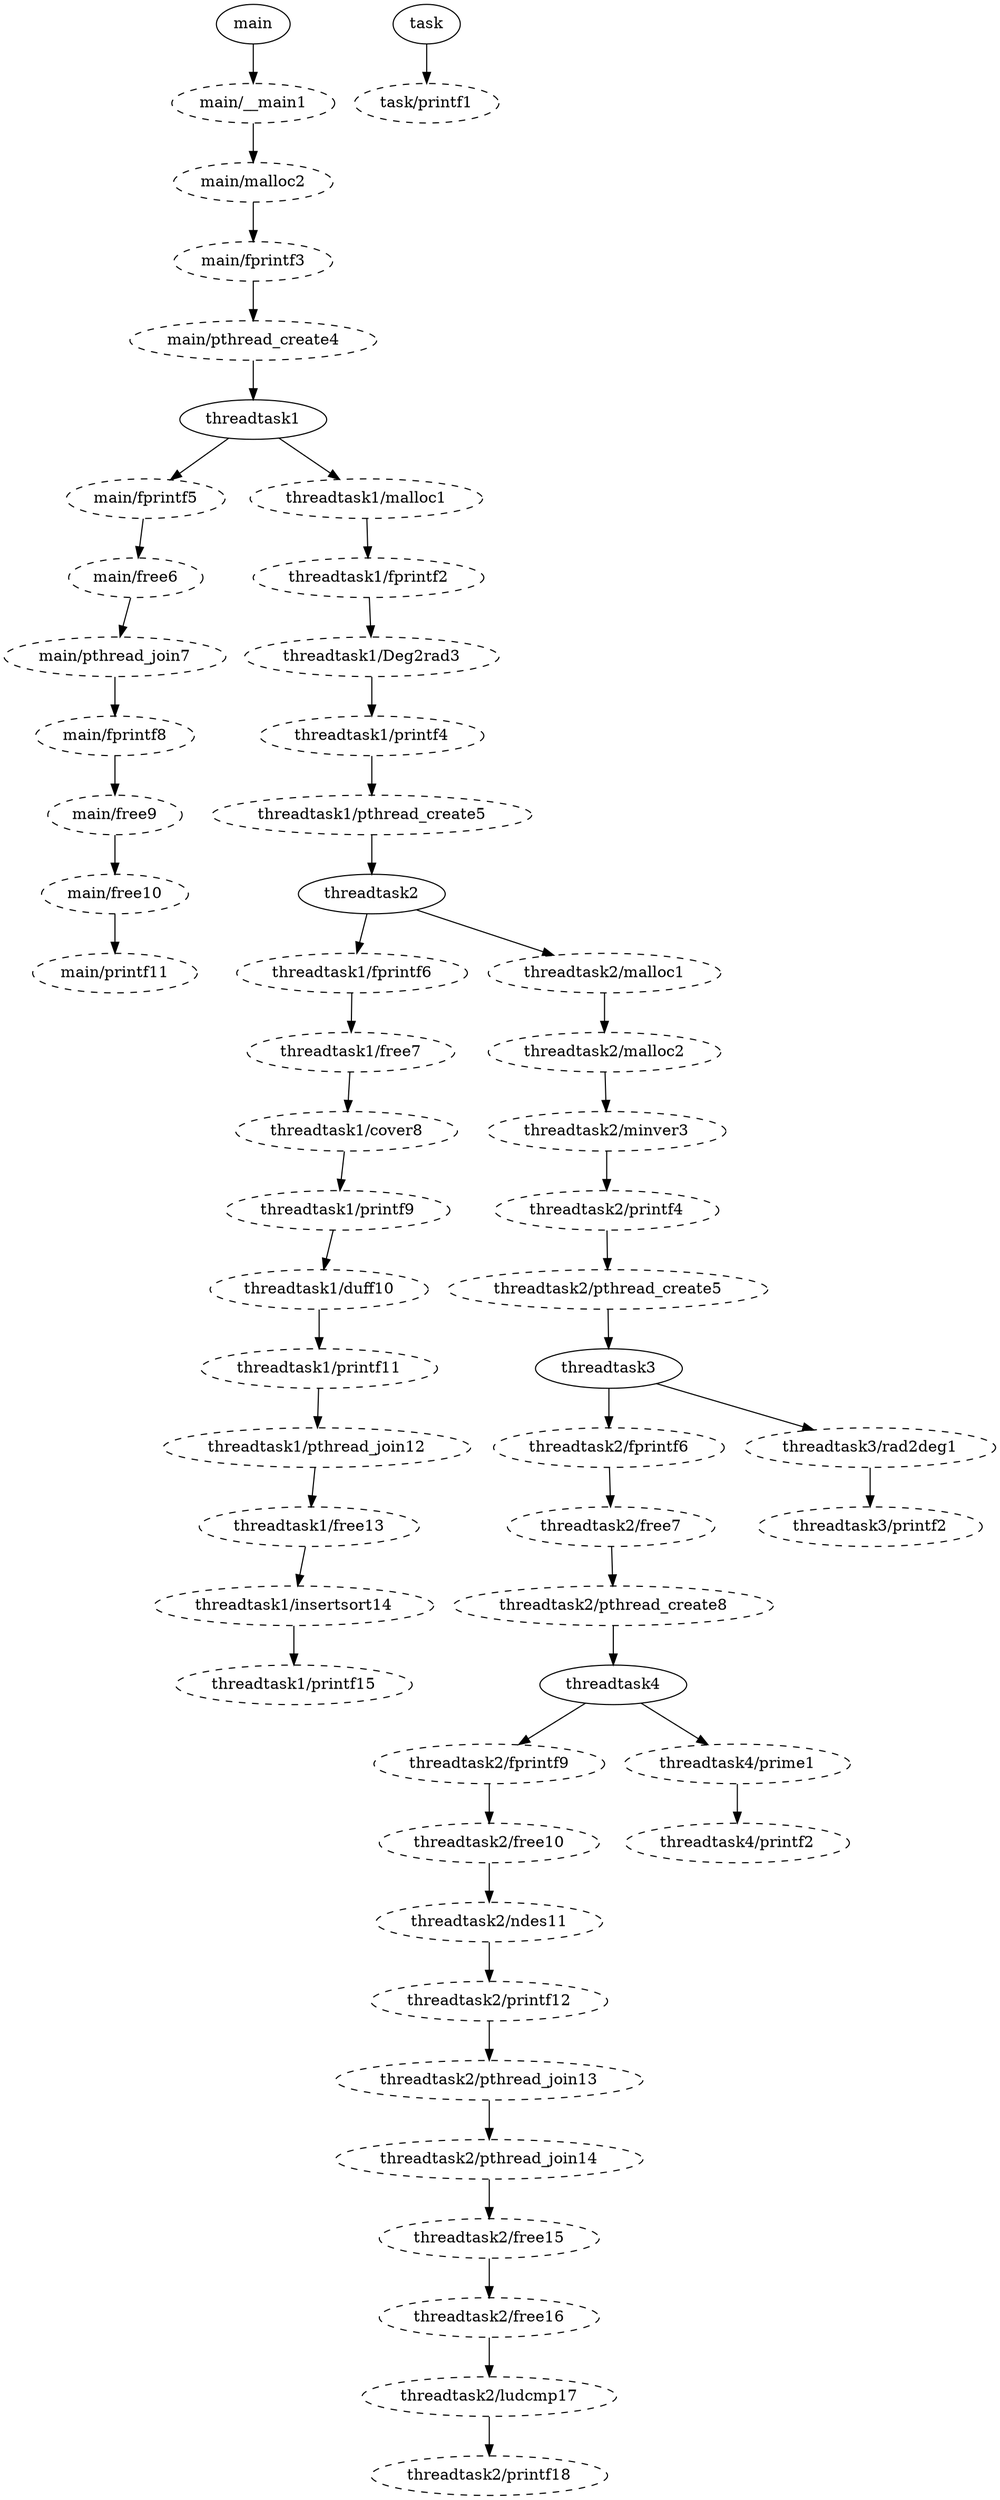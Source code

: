 strict digraph callgraph {
"main" -> "main/__main1";
"main/__main1" [style=dashed]
"main/__main1" -> "main/malloc2";
"main/malloc2" [style=dashed]
"main/malloc2" -> "main/fprintf3";
"main/fprintf3" [style=dashed]
"main/fprintf3" -> "main/pthread_create4";
"main/pthread_create4" [style=dashed]
"main/pthread_create4" -> "threadtask1";
"threadtask1" -> "main/fprintf5";
"main/fprintf5" [style=dashed]
"main/fprintf5" -> "main/free6";
"main/free6" [style=dashed]
"main/free6" -> "main/pthread_join7";
"main/pthread_join7" [style=dashed]
"main/pthread_join7" -> "main/fprintf8";
"main/fprintf8" [style=dashed]
"main/fprintf8" -> "main/free9";
"main/free9" [style=dashed]
"main/free9" -> "main/free10";
"main/free10" [style=dashed]
"main/free10" -> "main/printf11";
"main/printf11" [style=dashed]
"task" -> "task/printf1";
"task/printf1" [style=dashed]
"threadtask1" -> "threadtask1/malloc1";
"threadtask1/malloc1" [style=dashed]
"threadtask1/malloc1" -> "threadtask1/fprintf2";
"threadtask1/fprintf2" [style=dashed]
"threadtask1/fprintf2" -> "threadtask1/Deg2rad3";
"threadtask1/Deg2rad3" [style=dashed]
"threadtask1/Deg2rad3" -> "threadtask1/printf4";
"threadtask1/printf4" [style=dashed]
"threadtask1/printf4" -> "threadtask1/pthread_create5";
"threadtask1/pthread_create5" [style=dashed]
"threadtask1/pthread_create5" -> "threadtask2";
"threadtask2" -> "threadtask1/fprintf6";
"threadtask1/fprintf6" [style=dashed]
"threadtask1/fprintf6" -> "threadtask1/free7";
"threadtask1/free7" [style=dashed]
"threadtask1/free7" -> "threadtask1/cover8";
"threadtask1/cover8" [style=dashed]
"threadtask1/cover8" -> "threadtask1/printf9";
"threadtask1/printf9" [style=dashed]
"threadtask1/printf9" -> "threadtask1/duff10";
"threadtask1/duff10" [style=dashed]
"threadtask1/duff10" -> "threadtask1/printf11";
"threadtask1/printf11" [style=dashed]
"threadtask1/printf11" -> "threadtask1/pthread_join12";
"threadtask1/pthread_join12" [style=dashed]
"threadtask1/pthread_join12" -> "threadtask1/free13";
"threadtask1/free13" [style=dashed]
"threadtask1/free13" -> "threadtask1/insertsort14";
"threadtask1/insertsort14" [style=dashed]
"threadtask1/insertsort14" -> "threadtask1/printf15";
"threadtask1/printf15" [style=dashed]
"threadtask2" -> "threadtask2/malloc1";
"threadtask2/malloc1" [style=dashed]
"threadtask2/malloc1" -> "threadtask2/malloc2";
"threadtask2/malloc2" [style=dashed]
"threadtask2/malloc2" -> "threadtask2/minver3";
"threadtask2/minver3" [style=dashed]
"threadtask2/minver3" -> "threadtask2/printf4";
"threadtask2/printf4" [style=dashed]
"threadtask2/printf4" -> "threadtask2/pthread_create5";
"threadtask2/pthread_create5" [style=dashed]
"threadtask2/pthread_create5" -> "threadtask3";
"threadtask3" -> "threadtask2/fprintf6";
"threadtask2/fprintf6" [style=dashed]
"threadtask2/fprintf6" -> "threadtask2/free7";
"threadtask2/free7" [style=dashed]
"threadtask2/free7" -> "threadtask2/pthread_create8";
"threadtask2/pthread_create8" [style=dashed]
"threadtask2/pthread_create8" -> "threadtask4";
"threadtask4" -> "threadtask2/fprintf9";
"threadtask2/fprintf9" [style=dashed]
"threadtask2/fprintf9" -> "threadtask2/free10";
"threadtask2/free10" [style=dashed]
"threadtask2/free10" -> "threadtask2/ndes11";
"threadtask2/ndes11" [style=dashed]
"threadtask2/ndes11" -> "threadtask2/printf12";
"threadtask2/printf12" [style=dashed]
"threadtask2/printf12" -> "threadtask2/pthread_join13";
"threadtask2/pthread_join13" [style=dashed]
"threadtask2/pthread_join13" -> "threadtask2/pthread_join14";
"threadtask2/pthread_join14" [style=dashed]
"threadtask2/pthread_join14" -> "threadtask2/free15";
"threadtask2/free15" [style=dashed]
"threadtask2/free15" -> "threadtask2/free16";
"threadtask2/free16" [style=dashed]
"threadtask2/free16" -> "threadtask2/ludcmp17";
"threadtask2/ludcmp17" [style=dashed]
"threadtask2/ludcmp17" -> "threadtask2/printf18";
"threadtask2/printf18" [style=dashed]
"threadtask3" -> "threadtask3/rad2deg1";
"threadtask3/rad2deg1" [style=dashed]
"threadtask3/rad2deg1" -> "threadtask3/printf2";
"threadtask3/printf2" [style=dashed]
"threadtask4" -> "threadtask4/prime1";
"threadtask4/prime1" [style=dashed]
"threadtask4/prime1" -> "threadtask4/printf2";
"threadtask4/printf2" [style=dashed]
}
